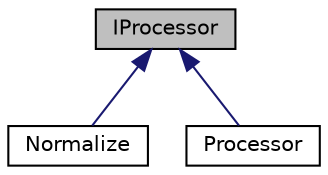 digraph "IProcessor"
{
  edge [fontname="Helvetica",fontsize="10",labelfontname="Helvetica",labelfontsize="10"];
  node [fontname="Helvetica",fontsize="10",shape=record];
  Node0 [label="IProcessor",height=0.2,width=0.4,color="black", fillcolor="grey75", style="filled", fontcolor="black"];
  Node0 -> Node1 [dir="back",color="midnightblue",fontsize="10",style="solid"];
  Node1 [label="Normalize",height=0.2,width=0.4,color="black", fillcolor="white", style="filled",URL="$db/dc5/classNormalize.html"];
  Node0 -> Node2 [dir="back",color="midnightblue",fontsize="10",style="solid"];
  Node2 [label="Processor",height=0.2,width=0.4,color="black", fillcolor="white", style="filled",URL="$db/d9f/classProcessor.html"];
}
